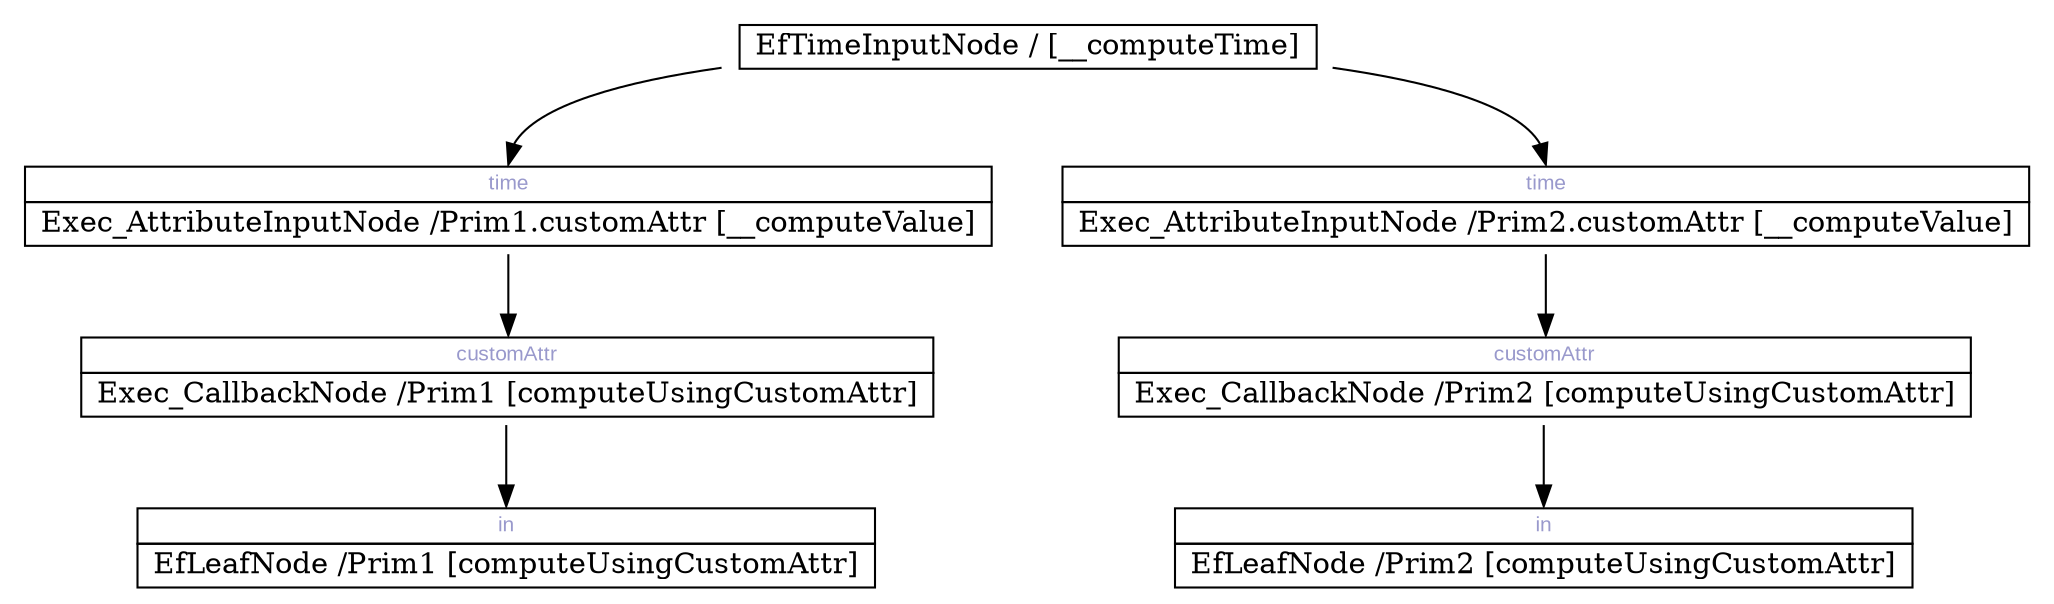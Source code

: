 digraph network {
	rankdir=TB;
	page="8.5, 11";

	node [shape=plaintext];
		"0x7fa24daa7bf0" [label=<
		<TABLE BORDER="0" CELLBORDER="1" CELLSPACING="0">
			<TR><TD COLSPAN="1"> EfTimeInputNode / [__computeTime] </TD></TR>
		</TABLE>>];
	node [shape=plaintext];
		"0x7fa242bc3e00" [label=<
		<TABLE BORDER="0" CELLBORDER="1" CELLSPACING="0">
			<TR><TD PORT="0x7fa242bce460" COLSPAN="1"><FONT POINT-SIZE="10" FACE="Arial" COLOR="#9999cc">time</FONT></TD></TR>
			<TR><TD COLSPAN="1"> Exec_AttributeInputNode /Prim1.customAttr [__computeValue] </TD></TR>
		</TABLE>>];
	node [shape=plaintext];
		"0x7fa2429d6a80" [label=<
		<TABLE BORDER="0" CELLBORDER="1" CELLSPACING="0">
			<TR><TD PORT="0x7fa242bce4c0" COLSPAN="1"><FONT POINT-SIZE="10" FACE="Arial" COLOR="#9999cc">customAttr</FONT></TD></TR>
			<TR><TD COLSPAN="1"> Exec_CallbackNode /Prim1 [computeUsingCustomAttr] </TD></TR>
		</TABLE>>];
	node [shape=plaintext];
		"0x7fa2548f8020" [label=<
		<TABLE BORDER="0" CELLBORDER="1" CELLSPACING="0">
			<TR><TD PORT="0x7fa242bce520" COLSPAN="1"><FONT POINT-SIZE="10" FACE="Arial" COLOR="#9999cc">in</FONT></TD></TR>
			<TR><TD COLSPAN="1"> EfLeafNode /Prim1 [computeUsingCustomAttr] </TD></TR>
		</TABLE>>];
	node [shape=plaintext];
		"0x7fa242bc3f00" [label=<
		<TABLE BORDER="0" CELLBORDER="1" CELLSPACING="0">
			<TR><TD PORT="0x7fa242bce5e0" COLSPAN="1"><FONT POINT-SIZE="10" FACE="Arial" COLOR="#9999cc">time</FONT></TD></TR>
			<TR><TD COLSPAN="1"> Exec_AttributeInputNode /Prim2.customAttr [__computeValue] </TD></TR>
		</TABLE>>];
	node [shape=plaintext];
		"0x7fa2429d6af0" [label=<
		<TABLE BORDER="0" CELLBORDER="1" CELLSPACING="0">
			<TR><TD PORT="0x7fa242bce610" COLSPAN="1"><FONT POINT-SIZE="10" FACE="Arial" COLOR="#9999cc">customAttr</FONT></TD></TR>
			<TR><TD COLSPAN="1"> Exec_CallbackNode /Prim2 [computeUsingCustomAttr] </TD></TR>
		</TABLE>>];
	node [shape=plaintext];
		"0x7fa2548f8110" [label=<
		<TABLE BORDER="0" CELLBORDER="1" CELLSPACING="0">
			<TR><TD PORT="0x7fa242bce670" COLSPAN="1"><FONT POINT-SIZE="10" FACE="Arial" COLOR="#9999cc">in</FONT></TD></TR>
			<TR><TD COLSPAN="1"> EfLeafNode /Prim2 [computeUsingCustomAttr] </TD></TR>
		</TABLE>>];
		"0x7fa24daa7bf0" -> "0x7fa242bc3e00":"0x7fa242bce460":n;
		"0x7fa242bc3e00" -> "0x7fa2429d6a80":"0x7fa242bce4c0":n;
		"0x7fa2429d6a80" -> "0x7fa2548f8020":"0x7fa242bce520":n;
		"0x7fa24daa7bf0" -> "0x7fa242bc3f00":"0x7fa242bce5e0":n;
		"0x7fa242bc3f00" -> "0x7fa2429d6af0":"0x7fa242bce610":n;
		"0x7fa2429d6af0" -> "0x7fa2548f8110":"0x7fa242bce670":n;
}
